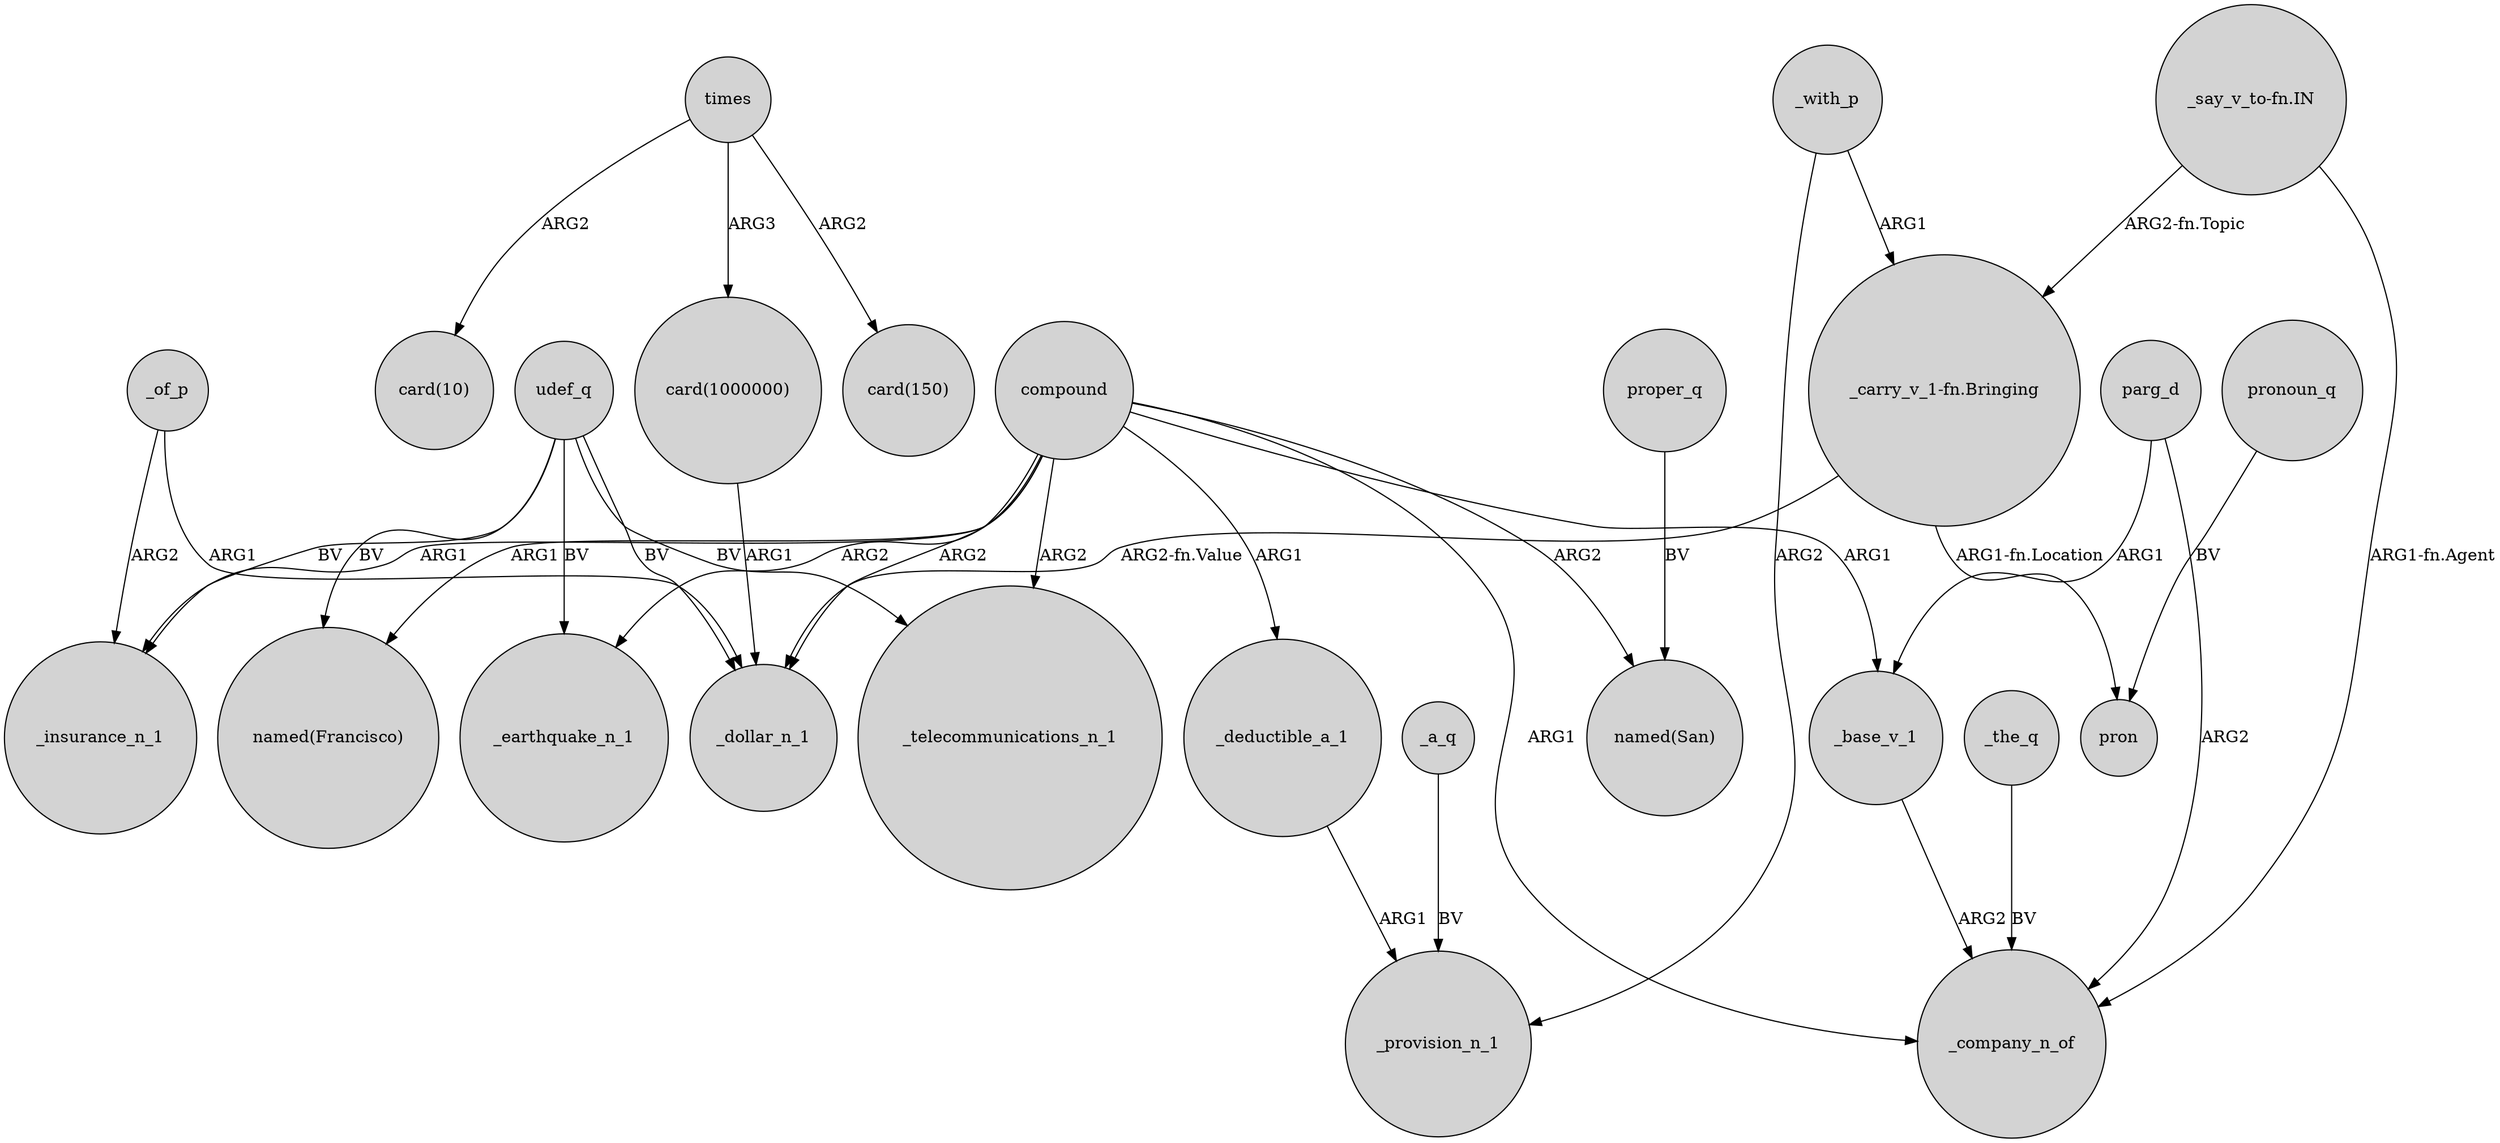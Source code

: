 digraph {
	node [shape=circle style=filled]
	compound -> _insurance_n_1 [label=ARG1]
	"card(1000000)" -> _dollar_n_1 [label=ARG1]
	compound -> _earthquake_n_1 [label=ARG2]
	_base_v_1 -> _company_n_of [label=ARG2]
	compound -> "named(San)" [label=ARG2]
	_of_p -> _dollar_n_1 [label=ARG1]
	udef_q -> _insurance_n_1 [label=BV]
	compound -> _telecommunications_n_1 [label=ARG2]
	"_carry_v_1-fn.Bringing" -> _dollar_n_1 [label="ARG2-fn.Value"]
	times -> "card(150)" [label=ARG2]
	_the_q -> _company_n_of [label=BV]
	"_carry_v_1-fn.Bringing" -> pron [label="ARG1-fn.Location"]
	compound -> _company_n_of [label=ARG1]
	pronoun_q -> pron [label=BV]
	_deductible_a_1 -> _provision_n_1 [label=ARG1]
	compound -> _base_v_1 [label=ARG1]
	_with_p -> _provision_n_1 [label=ARG2]
	times -> "card(1000000)" [label=ARG3]
	parg_d -> _company_n_of [label=ARG2]
	"_say_v_to-fn.IN" -> "_carry_v_1-fn.Bringing" [label="ARG2-fn.Topic"]
	times -> "card(10)" [label=ARG2]
	compound -> "named(Francisco)" [label=ARG1]
	udef_q -> _telecommunications_n_1 [label=BV]
	"_say_v_to-fn.IN" -> _company_n_of [label="ARG1-fn.Agent"]
	parg_d -> _base_v_1 [label=ARG1]
	proper_q -> "named(San)" [label=BV]
	compound -> _deductible_a_1 [label=ARG1]
	_a_q -> _provision_n_1 [label=BV]
	compound -> _dollar_n_1 [label=ARG2]
	udef_q -> "named(Francisco)" [label=BV]
	_with_p -> "_carry_v_1-fn.Bringing" [label=ARG1]
	udef_q -> _dollar_n_1 [label=BV]
	_of_p -> _insurance_n_1 [label=ARG2]
	udef_q -> _earthquake_n_1 [label=BV]
}
